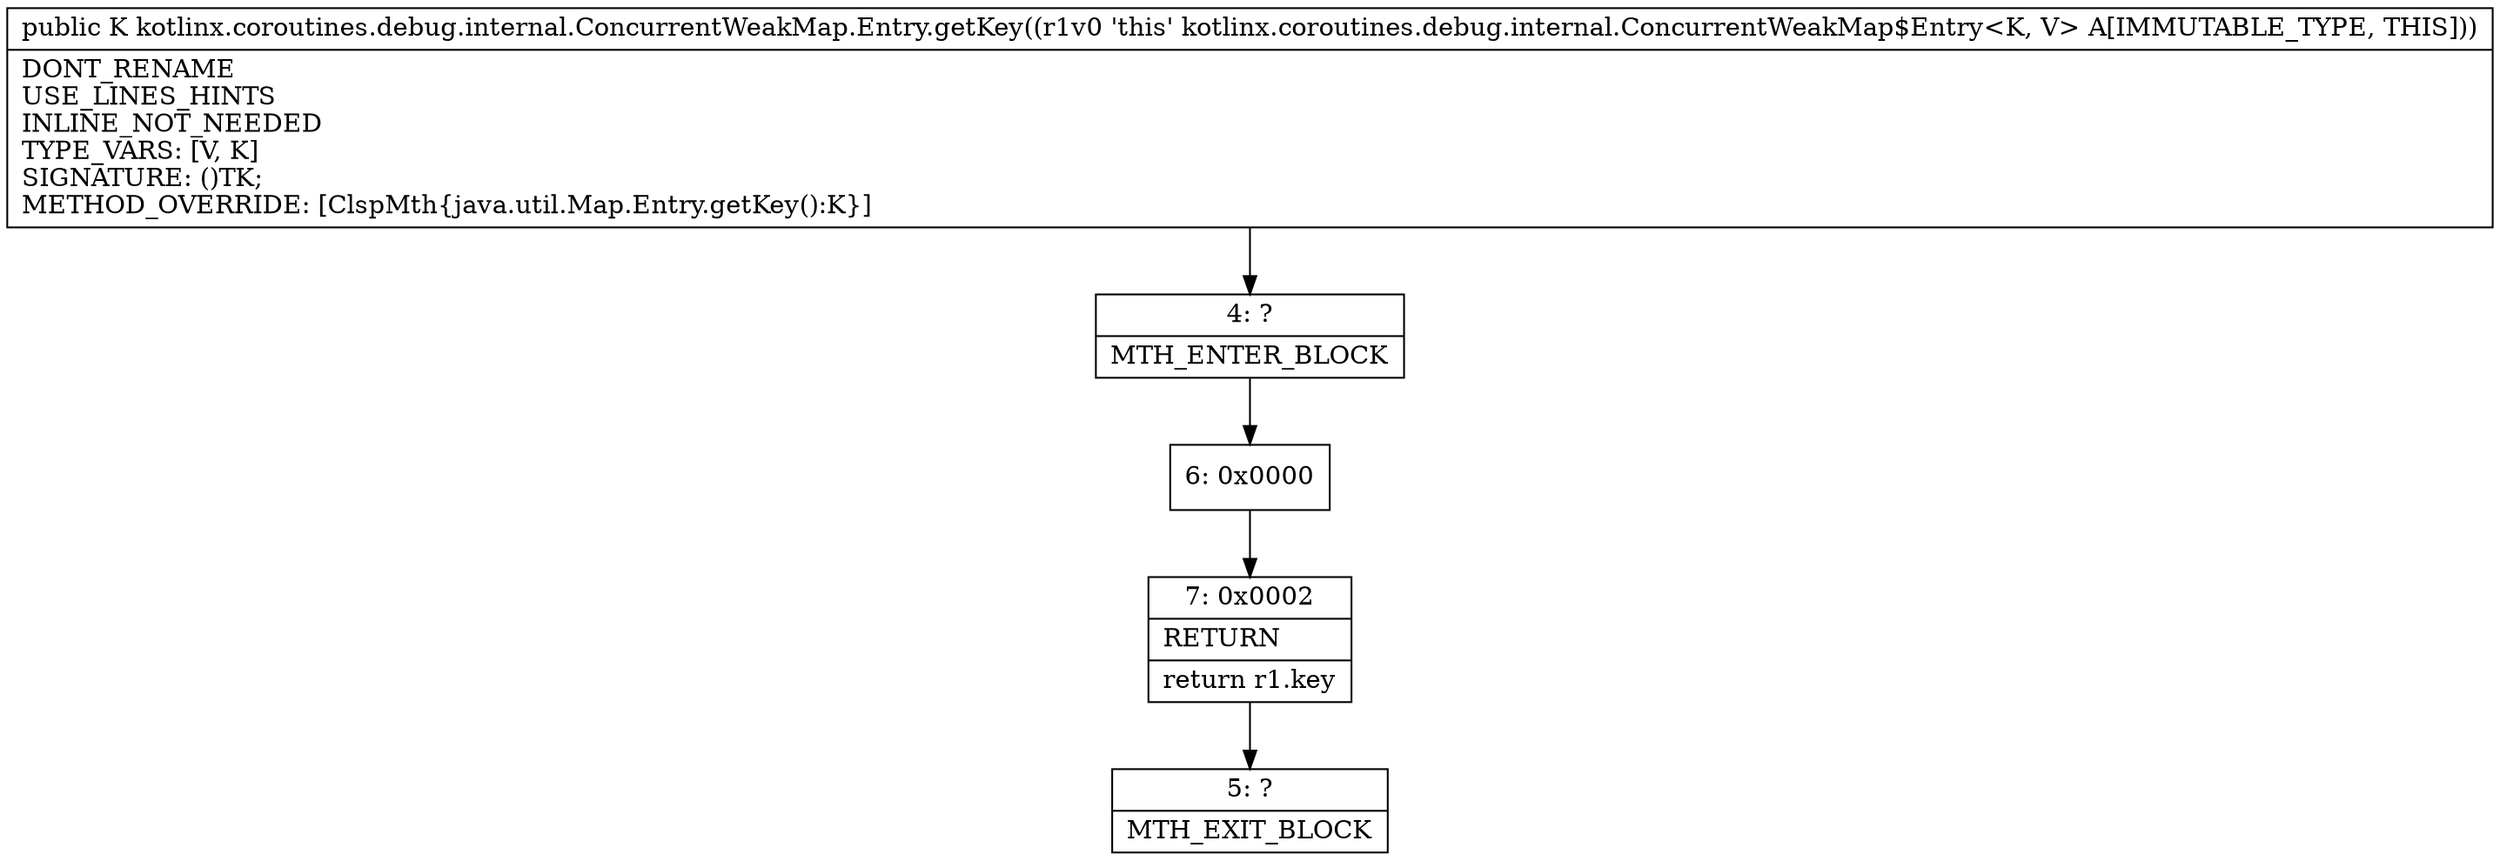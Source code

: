 digraph "CFG forkotlinx.coroutines.debug.internal.ConcurrentWeakMap.Entry.getKey()Ljava\/lang\/Object;" {
Node_4 [shape=record,label="{4\:\ ?|MTH_ENTER_BLOCK\l}"];
Node_6 [shape=record,label="{6\:\ 0x0000}"];
Node_7 [shape=record,label="{7\:\ 0x0002|RETURN\l|return r1.key\l}"];
Node_5 [shape=record,label="{5\:\ ?|MTH_EXIT_BLOCK\l}"];
MethodNode[shape=record,label="{public K kotlinx.coroutines.debug.internal.ConcurrentWeakMap.Entry.getKey((r1v0 'this' kotlinx.coroutines.debug.internal.ConcurrentWeakMap$Entry\<K, V\> A[IMMUTABLE_TYPE, THIS]))  | DONT_RENAME\lUSE_LINES_HINTS\lINLINE_NOT_NEEDED\lTYPE_VARS: [V, K]\lSIGNATURE: ()TK;\lMETHOD_OVERRIDE: [ClspMth\{java.util.Map.Entry.getKey():K\}]\l}"];
MethodNode -> Node_4;Node_4 -> Node_6;
Node_6 -> Node_7;
Node_7 -> Node_5;
}

